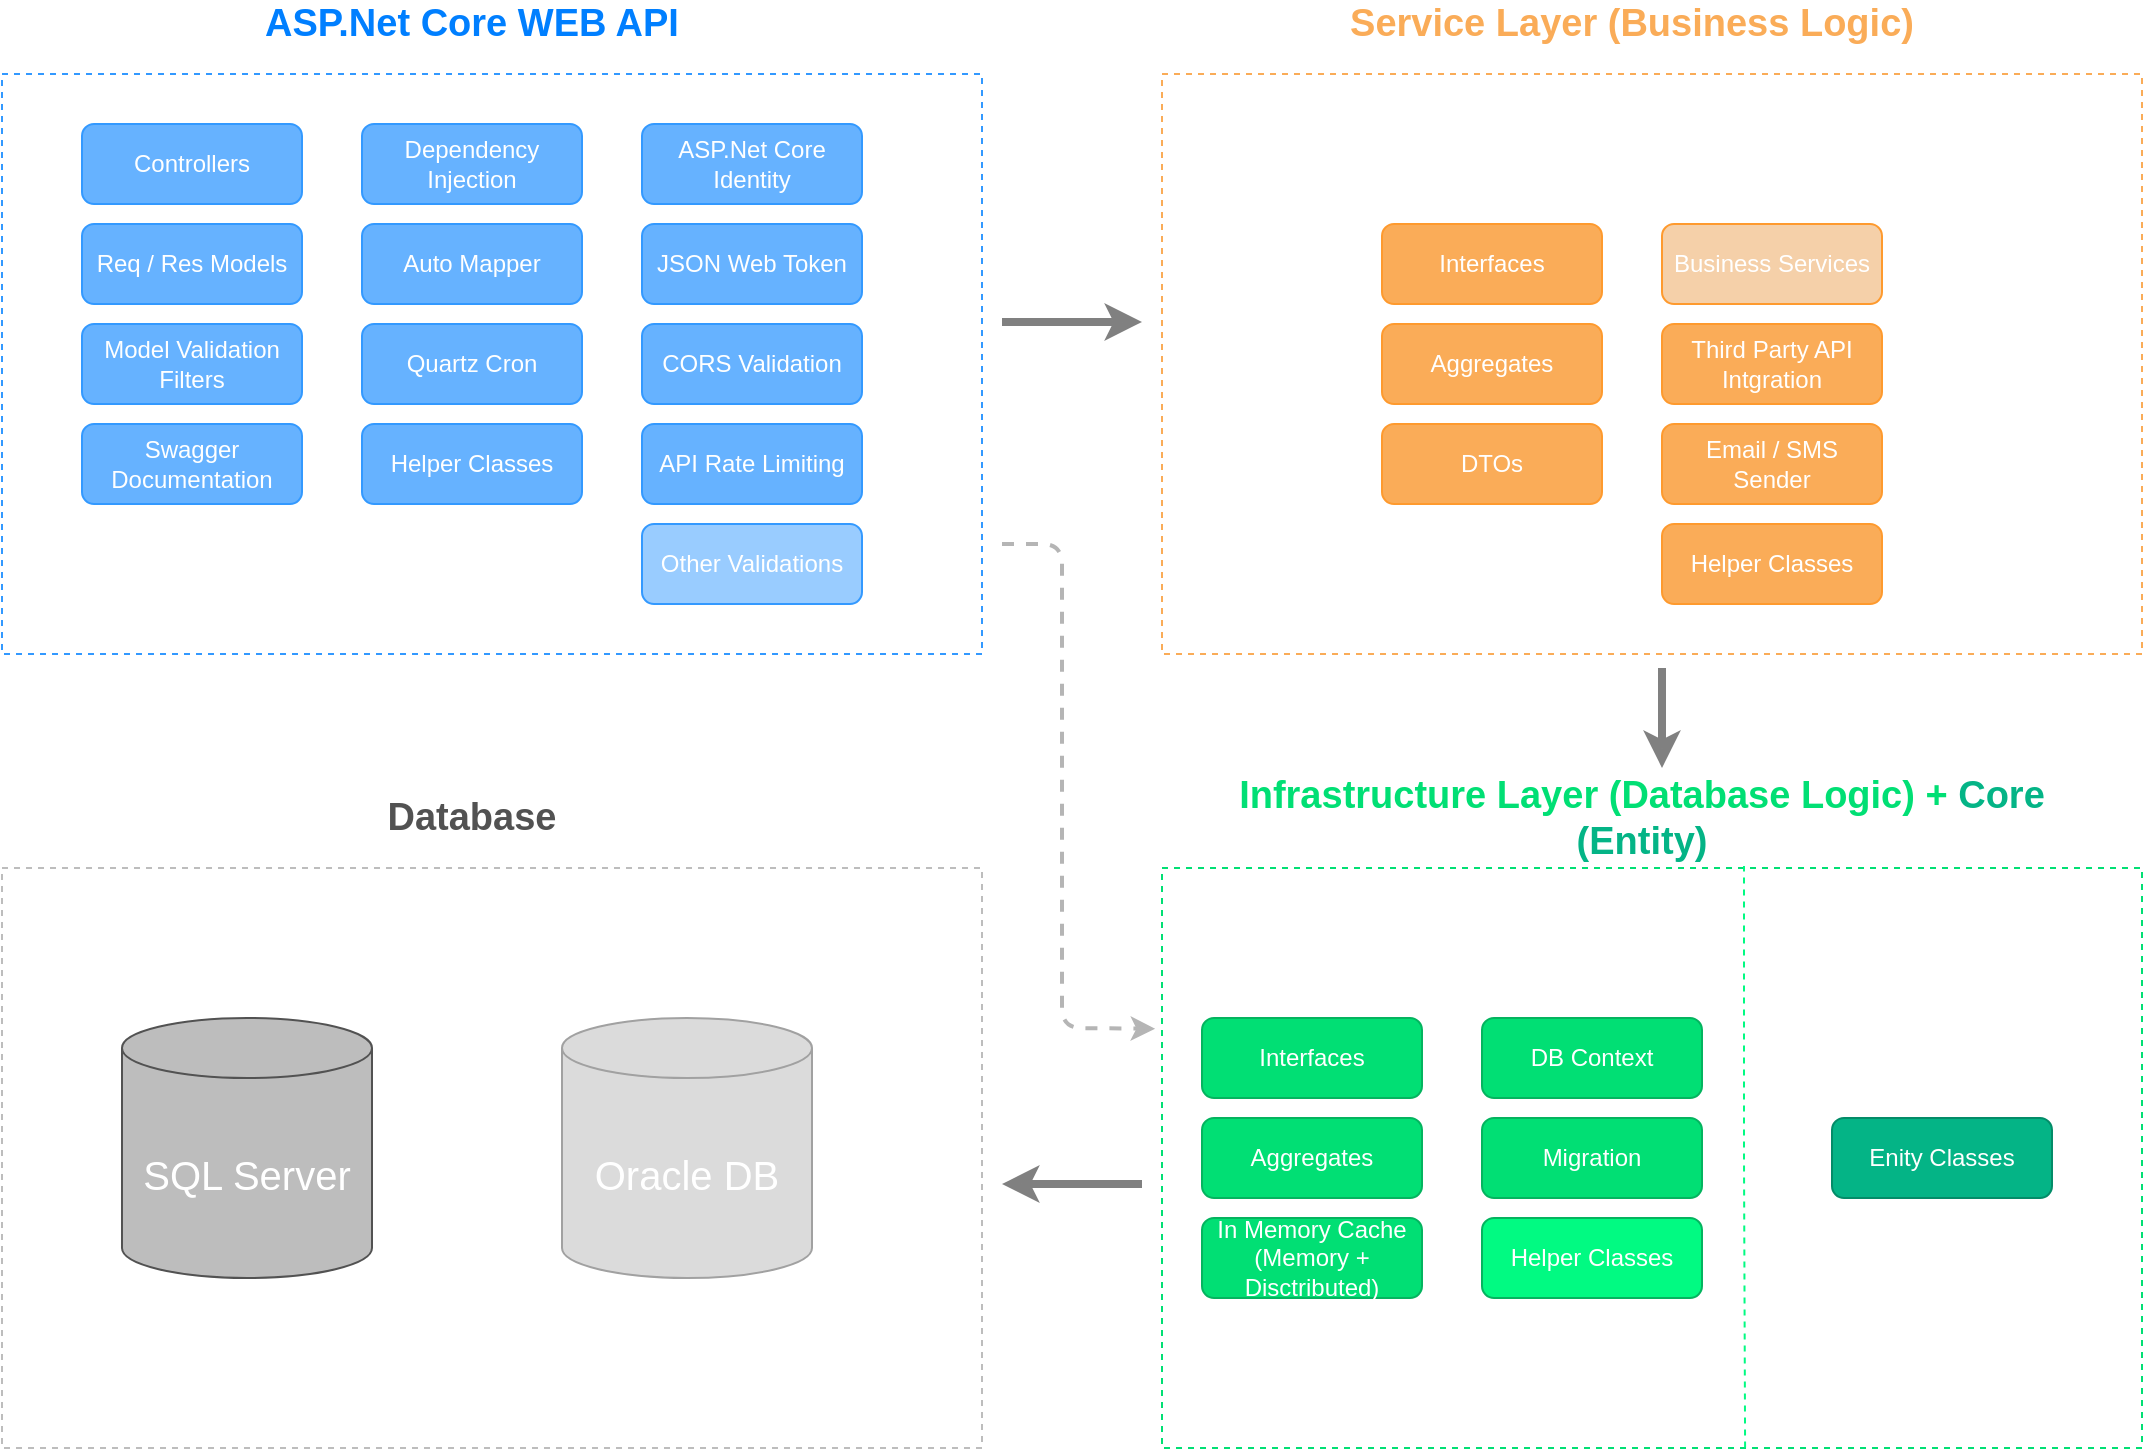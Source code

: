 <mxfile version="14.5.1" type="device"><diagram id="dSeQNL9GSaiD8LtO-sQF" name="Page-1"><mxGraphModel dx="1673" dy="946" grid="1" gridSize="10" guides="1" tooltips="1" connect="1" arrows="1" fold="1" page="1" pageScale="1" pageWidth="1169" pageHeight="827" math="0" shadow="0"><root><mxCell id="0"/><mxCell id="1" parent="0"/><mxCell id="tnthN66zPvvSlNvnfjo5-39" value="" style="edgeStyle=orthogonalEdgeStyle;rounded=1;orthogonalLoop=1;jettySize=auto;html=1;strokeWidth=4;strokeColor=#808080;" parent="1" edge="1"><mxGeometry relative="1" as="geometry"><mxPoint x="540" y="209" as="sourcePoint"/><mxPoint x="610" y="209" as="targetPoint"/><Array as="points"><mxPoint x="570" y="209"/><mxPoint x="570" y="209"/></Array></mxGeometry></mxCell><mxCell id="tnthN66zPvvSlNvnfjo5-19" value="" style="rounded=0;whiteSpace=wrap;html=1;dashed=1;strokeColor=#3399FF;fillColor=#FFFFFF;" parent="1" vertex="1"><mxGeometry x="40" y="85" width="490" height="290" as="geometry"/></mxCell><mxCell id="tnthN66zPvvSlNvnfjo5-2" value="&lt;font color=&quot;#ffffff&quot;&gt;Controllers&lt;/font&gt;" style="rounded=1;whiteSpace=wrap;html=1;fillColor=#66B2FF;strokeColor=#3399FF;" parent="1" vertex="1"><mxGeometry x="80" y="110" width="110" height="40" as="geometry"/></mxCell><mxCell id="tnthN66zPvvSlNvnfjo5-4" value="&lt;font color=&quot;#ffffff&quot;&gt;Req / Res Models&lt;/font&gt;" style="rounded=1;whiteSpace=wrap;html=1;fillColor=#66B2FF;strokeColor=#3399FF;" parent="1" vertex="1"><mxGeometry x="80" y="160" width="110" height="40" as="geometry"/></mxCell><mxCell id="tnthN66zPvvSlNvnfjo5-5" value="&lt;font color=&quot;#ffffff&quot;&gt;Model Validation Filters&lt;/font&gt;" style="rounded=1;whiteSpace=wrap;html=1;fillColor=#66B2FF;strokeColor=#3399FF;" parent="1" vertex="1"><mxGeometry x="80" y="210" width="110" height="40" as="geometry"/></mxCell><mxCell id="tnthN66zPvvSlNvnfjo5-6" value="&lt;font color=&quot;#ffffff&quot;&gt;Swagger Documentation&lt;/font&gt;" style="rounded=1;whiteSpace=wrap;html=1;fillColor=#66B2FF;strokeColor=#3399FF;" parent="1" vertex="1"><mxGeometry x="80" y="260" width="110" height="40" as="geometry"/></mxCell><mxCell id="tnthN66zPvvSlNvnfjo5-8" value="&lt;font color=&quot;#ffffff&quot;&gt;Dependency Injection&lt;/font&gt;" style="rounded=1;whiteSpace=wrap;html=1;fillColor=#66B2FF;strokeColor=#3399FF;" parent="1" vertex="1"><mxGeometry x="220" y="110" width="110" height="40" as="geometry"/></mxCell><mxCell id="tnthN66zPvvSlNvnfjo5-9" value="&lt;font color=&quot;#ffffff&quot;&gt;Auto Mapper&lt;/font&gt;" style="rounded=1;whiteSpace=wrap;html=1;fillColor=#66B2FF;strokeColor=#3399FF;" parent="1" vertex="1"><mxGeometry x="220" y="160" width="110" height="40" as="geometry"/></mxCell><mxCell id="tnthN66zPvvSlNvnfjo5-10" value="&lt;font color=&quot;#ffffff&quot;&gt;Quartz Cron&lt;/font&gt;" style="rounded=1;whiteSpace=wrap;html=1;fillColor=#66B2FF;strokeColor=#3399FF;" parent="1" vertex="1"><mxGeometry x="220" y="210" width="110" height="40" as="geometry"/></mxCell><mxCell id="tnthN66zPvvSlNvnfjo5-11" value="&lt;font color=&quot;#ffffff&quot;&gt;Helper Classes&lt;/font&gt;" style="rounded=1;whiteSpace=wrap;html=1;fillColor=#66B2FF;strokeColor=#3399FF;" parent="1" vertex="1"><mxGeometry x="220" y="260" width="110" height="40" as="geometry"/></mxCell><mxCell id="tnthN66zPvvSlNvnfjo5-12" value="&lt;font color=&quot;#ffffff&quot;&gt;ASP.Net Core Identity&lt;/font&gt;" style="rounded=1;whiteSpace=wrap;html=1;fillColor=#66B2FF;strokeColor=#3399FF;" parent="1" vertex="1"><mxGeometry x="360" y="110" width="110" height="40" as="geometry"/></mxCell><mxCell id="tnthN66zPvvSlNvnfjo5-13" value="&lt;font color=&quot;#ffffff&quot;&gt;JSON Web Token&lt;/font&gt;" style="rounded=1;whiteSpace=wrap;html=1;fillColor=#66B2FF;strokeColor=#3399FF;" parent="1" vertex="1"><mxGeometry x="360" y="160" width="110" height="40" as="geometry"/></mxCell><mxCell id="tnthN66zPvvSlNvnfjo5-14" value="&lt;font color=&quot;#ffffff&quot;&gt;CORS Validation&lt;/font&gt;" style="rounded=1;whiteSpace=wrap;html=1;fillColor=#66B2FF;strokeColor=#3399FF;" parent="1" vertex="1"><mxGeometry x="360" y="210" width="110" height="40" as="geometry"/></mxCell><mxCell id="tnthN66zPvvSlNvnfjo5-15" value="&lt;font color=&quot;#ffffff&quot;&gt;Other Validations&lt;/font&gt;" style="rounded=1;whiteSpace=wrap;html=1;strokeColor=#3399FF;fillColor=#99CCFF;" parent="1" vertex="1"><mxGeometry x="360" y="310" width="110" height="40" as="geometry"/></mxCell><mxCell id="tnthN66zPvvSlNvnfjo5-16" value="&lt;font color=&quot;#ffffff&quot;&gt;API Rate Limiting&lt;/font&gt;" style="rounded=1;whiteSpace=wrap;html=1;fillColor=#66B2FF;strokeColor=#3399FF;" parent="1" vertex="1"><mxGeometry x="360" y="260" width="110" height="40" as="geometry"/></mxCell><mxCell id="tnthN66zPvvSlNvnfjo5-20" value="&lt;b&gt;&lt;font style=&quot;font-size: 19px&quot; color=&quot;#007fff&quot;&gt;ASP.Net Core WEB API&lt;/font&gt;&lt;/b&gt;" style="text;html=1;strokeColor=none;fillColor=none;align=center;verticalAlign=middle;whiteSpace=wrap;rounded=0;dashed=1;" parent="1" vertex="1"><mxGeometry x="100" y="50" width="350" height="20" as="geometry"/></mxCell><mxCell id="tnthN66zPvvSlNvnfjo5-21" value="" style="rounded=0;whiteSpace=wrap;html=1;dashed=1;fillColor=#FFFFFF;strokeColor=#FAAC58;" parent="1" vertex="1"><mxGeometry x="620" y="85" width="490" height="290" as="geometry"/></mxCell><mxCell id="tnthN66zPvvSlNvnfjo5-23" value="&lt;font color=&quot;#ffffff&quot;&gt;Aggregates&lt;/font&gt;" style="rounded=1;whiteSpace=wrap;html=1;strokeColor=#FE9A2E;fillColor=#FAAC58;" parent="1" vertex="1"><mxGeometry x="730" y="210" width="110" height="40" as="geometry"/></mxCell><mxCell id="tnthN66zPvvSlNvnfjo5-24" value="&lt;font color=&quot;#ffffff&quot;&gt;DTOs&lt;/font&gt;" style="rounded=1;whiteSpace=wrap;html=1;strokeColor=#FE9A2E;fillColor=#FAAC58;" parent="1" vertex="1"><mxGeometry x="730" y="260" width="110" height="40" as="geometry"/></mxCell><mxCell id="tnthN66zPvvSlNvnfjo5-25" value="&lt;font color=&quot;#ffffff&quot;&gt;Third Party API Intgration&lt;/font&gt;" style="rounded=1;whiteSpace=wrap;html=1;strokeColor=#FE9A2E;fillColor=#FAAC58;" parent="1" vertex="1"><mxGeometry x="870" y="210" width="110" height="40" as="geometry"/></mxCell><mxCell id="tnthN66zPvvSlNvnfjo5-29" value="&lt;font color=&quot;#ffffff&quot;&gt;Helper Classes&lt;/font&gt;" style="rounded=1;whiteSpace=wrap;html=1;strokeColor=#FE9A2E;fillColor=#FAAC58;" parent="1" vertex="1"><mxGeometry x="870" y="310" width="110" height="40" as="geometry"/></mxCell><mxCell id="tnthN66zPvvSlNvnfjo5-35" value="&lt;b&gt;&lt;font style=&quot;font-size: 19px&quot; color=&quot;#faac58&quot;&gt;Service Layer (Business Logic)&lt;/font&gt;&lt;/b&gt;" style="text;html=1;strokeColor=none;fillColor=none;align=center;verticalAlign=middle;whiteSpace=wrap;rounded=0;dashed=1;" parent="1" vertex="1"><mxGeometry x="680" y="50" width="350" height="20" as="geometry"/></mxCell><mxCell id="tnthN66zPvvSlNvnfjo5-36" value="&lt;font color=&quot;#ffffff&quot;&gt;Interfaces&lt;/font&gt;" style="rounded=1;whiteSpace=wrap;html=1;strokeColor=#FE9A2E;fillColor=#FAAC58;" parent="1" vertex="1"><mxGeometry x="730" y="160" width="110" height="40" as="geometry"/></mxCell><mxCell id="tnthN66zPvvSlNvnfjo5-37" value="&lt;font color=&quot;#ffffff&quot;&gt;Business Services&lt;/font&gt;" style="rounded=1;whiteSpace=wrap;html=1;strokeColor=#FE9A2E;fillColor=#F5D0A9;" parent="1" vertex="1"><mxGeometry x="870" y="160" width="110" height="40" as="geometry"/></mxCell><mxCell id="tnthN66zPvvSlNvnfjo5-53" value="" style="rounded=0;whiteSpace=wrap;html=1;dashed=1;fillColor=#FFFFFF;strokeColor=#01DF74;" parent="1" vertex="1"><mxGeometry x="620" y="482" width="490" height="290" as="geometry"/></mxCell><mxCell id="tnthN66zPvvSlNvnfjo5-56" value="&lt;font color=&quot;#ffffff&quot;&gt;Helper Classes&lt;/font&gt;" style="rounded=1;whiteSpace=wrap;html=1;strokeColor=#04B45F;fillColor=#01FA82;" parent="1" vertex="1"><mxGeometry x="780" y="657" width="110" height="40" as="geometry"/></mxCell><mxCell id="tnthN66zPvvSlNvnfjo5-57" value="&lt;font color=&quot;#ffffff&quot;&gt;DB Context&lt;/font&gt;" style="rounded=1;whiteSpace=wrap;html=1;fillColor=#01DF74;strokeColor=#04B45F;" parent="1" vertex="1"><mxGeometry x="780" y="557" width="110" height="40" as="geometry"/></mxCell><mxCell id="tnthN66zPvvSlNvnfjo5-58" value="&lt;b&gt;&lt;font style=&quot;font-size: 19px&quot; color=&quot;#01df74&quot;&gt;Infrastructure Layer (Database Logic) + &lt;/font&gt;&lt;font style=&quot;font-size: 19px&quot; color=&quot;#04b486&quot;&gt;Core (Entity)&lt;/font&gt;&lt;/b&gt;" style="text;html=1;strokeColor=none;fillColor=none;align=center;verticalAlign=middle;whiteSpace=wrap;rounded=0;dashed=1;" parent="1" vertex="1"><mxGeometry x="630" y="447" width="460" height="20" as="geometry"/></mxCell><mxCell id="tnthN66zPvvSlNvnfjo5-62" value="&lt;font color=&quot;#ffffff&quot;&gt;Email / SMS Sender&lt;/font&gt;" style="rounded=1;whiteSpace=wrap;html=1;strokeColor=#FE9A2E;fillColor=#FAAC58;" parent="1" vertex="1"><mxGeometry x="870" y="260" width="110" height="40" as="geometry"/></mxCell><mxCell id="tnthN66zPvvSlNvnfjo5-63" value="&lt;font color=&quot;#ffffff&quot;&gt;Migration&lt;/font&gt;" style="rounded=1;whiteSpace=wrap;html=1;fillColor=#01DF74;strokeColor=#04B45F;" parent="1" vertex="1"><mxGeometry x="780" y="607" width="110" height="40" as="geometry"/></mxCell><mxCell id="tnthN66zPvvSlNvnfjo5-64" value="&lt;font color=&quot;#ffffff&quot;&gt;Enity Classes&lt;/font&gt;" style="rounded=1;whiteSpace=wrap;html=1;strokeColor=#038C68;fillColor=#04B486;" parent="1" vertex="1"><mxGeometry x="955" y="607" width="110" height="40" as="geometry"/></mxCell><mxCell id="tnthN66zPvvSlNvnfjo5-65" value="" style="endArrow=none;dashed=1;html=1;strokeWidth=1;exitX=0.595;exitY=0.999;exitDx=0;exitDy=0;strokeColor=#01FA82;exitPerimeter=0;" parent="1" source="tnthN66zPvvSlNvnfjo5-53" edge="1"><mxGeometry width="50" height="50" relative="1" as="geometry"><mxPoint x="700" y="777" as="sourcePoint"/><mxPoint x="911" y="481" as="targetPoint"/><Array as="points"><mxPoint x="911" y="627"/></Array></mxGeometry></mxCell><mxCell id="baZoG_l3YQAmcmLuMQSj-1" value="&lt;font color=&quot;#ffffff&quot;&gt;Interfaces&lt;/font&gt;" style="rounded=1;whiteSpace=wrap;html=1;strokeColor=#04B45F;fillColor=#01DF74;" vertex="1" parent="1"><mxGeometry x="640" y="557" width="110" height="40" as="geometry"/></mxCell><mxCell id="baZoG_l3YQAmcmLuMQSj-2" value="&lt;font color=&quot;#ffffff&quot;&gt;Aggregates&lt;/font&gt;" style="rounded=1;whiteSpace=wrap;html=1;fillColor=#01DF74;strokeColor=#04B45F;" vertex="1" parent="1"><mxGeometry x="640" y="607" width="110" height="40" as="geometry"/></mxCell><mxCell id="baZoG_l3YQAmcmLuMQSj-3" value="&lt;font color=&quot;#ffffff&quot;&gt;In Memory Cache (Memory + Disctributed)&lt;/font&gt;" style="rounded=1;whiteSpace=wrap;html=1;fillColor=#01DF74;strokeColor=#04B45F;" vertex="1" parent="1"><mxGeometry x="640" y="657" width="110" height="40" as="geometry"/></mxCell><mxCell id="baZoG_l3YQAmcmLuMQSj-5" value="" style="edgeStyle=orthogonalEdgeStyle;rounded=1;orthogonalLoop=1;jettySize=auto;html=1;strokeWidth=4;strokeColor=#808080;" edge="1" parent="1"><mxGeometry relative="1" as="geometry"><mxPoint x="870" y="382" as="sourcePoint"/><mxPoint x="870" y="432" as="targetPoint"/><Array as="points"><mxPoint x="870" y="402"/><mxPoint x="870" y="402"/></Array></mxGeometry></mxCell><mxCell id="baZoG_l3YQAmcmLuMQSj-7" value="" style="edgeStyle=orthogonalEdgeStyle;rounded=1;orthogonalLoop=1;jettySize=auto;html=1;strokeWidth=4;strokeColor=#808080;" edge="1" parent="1"><mxGeometry relative="1" as="geometry"><mxPoint x="610" y="640" as="sourcePoint"/><mxPoint x="540" y="640" as="targetPoint"/><Array as="points"><mxPoint x="570" y="640"/><mxPoint x="570" y="640"/></Array></mxGeometry></mxCell><mxCell id="baZoG_l3YQAmcmLuMQSj-8" value="" style="rounded=0;whiteSpace=wrap;html=1;dashed=1;fillColor=#FFFFFF;strokeColor=#BDBDBD;" vertex="1" parent="1"><mxGeometry x="40" y="482" width="490" height="290" as="geometry"/></mxCell><mxCell id="baZoG_l3YQAmcmLuMQSj-22" value="&lt;b&gt;&lt;font style=&quot;font-size: 19px&quot; color=&quot;#525252&quot;&gt;Database&lt;/font&gt;&lt;/b&gt;" style="text;html=1;strokeColor=none;fillColor=none;align=center;verticalAlign=middle;whiteSpace=wrap;rounded=0;dashed=1;" vertex="1" parent="1"><mxGeometry x="100" y="447" width="350" height="20" as="geometry"/></mxCell><mxCell id="baZoG_l3YQAmcmLuMQSj-24" value="&lt;font color=&quot;#ffffff&quot; style=&quot;font-size: 20px&quot;&gt;SQL Server&lt;/font&gt;" style="shape=cylinder3;whiteSpace=wrap;html=1;boundedLbl=1;backgroundOutline=1;size=15;strokeColor=#525252;fillColor=#BDBDBD;" vertex="1" parent="1"><mxGeometry x="100" y="557" width="125" height="130" as="geometry"/></mxCell><mxCell id="baZoG_l3YQAmcmLuMQSj-25" value="" style="endArrow=classic;html=1;entryX=-0.007;entryY=0.277;entryDx=0;entryDy=0;entryPerimeter=0;dashed=1;strokeWidth=2;strokeColor=#B5B5B5;" edge="1" parent="1" target="tnthN66zPvvSlNvnfjo5-53"><mxGeometry width="50" height="50" relative="1" as="geometry"><mxPoint x="540" y="320" as="sourcePoint"/><mxPoint x="560" y="270" as="targetPoint"/><Array as="points"><mxPoint x="570" y="320"/><mxPoint x="570" y="562"/></Array></mxGeometry></mxCell><mxCell id="baZoG_l3YQAmcmLuMQSj-26" value="&lt;font color=&quot;#ffffff&quot; style=&quot;font-size: 20px&quot;&gt;Oracle DB&lt;/font&gt;" style="shape=cylinder3;whiteSpace=wrap;html=1;boundedLbl=1;backgroundOutline=1;size=15;fillColor=#DBDBDB;strokeColor=#A1A1A1;" vertex="1" parent="1"><mxGeometry x="320" y="557" width="125" height="130" as="geometry"/></mxCell></root></mxGraphModel></diagram></mxfile>
